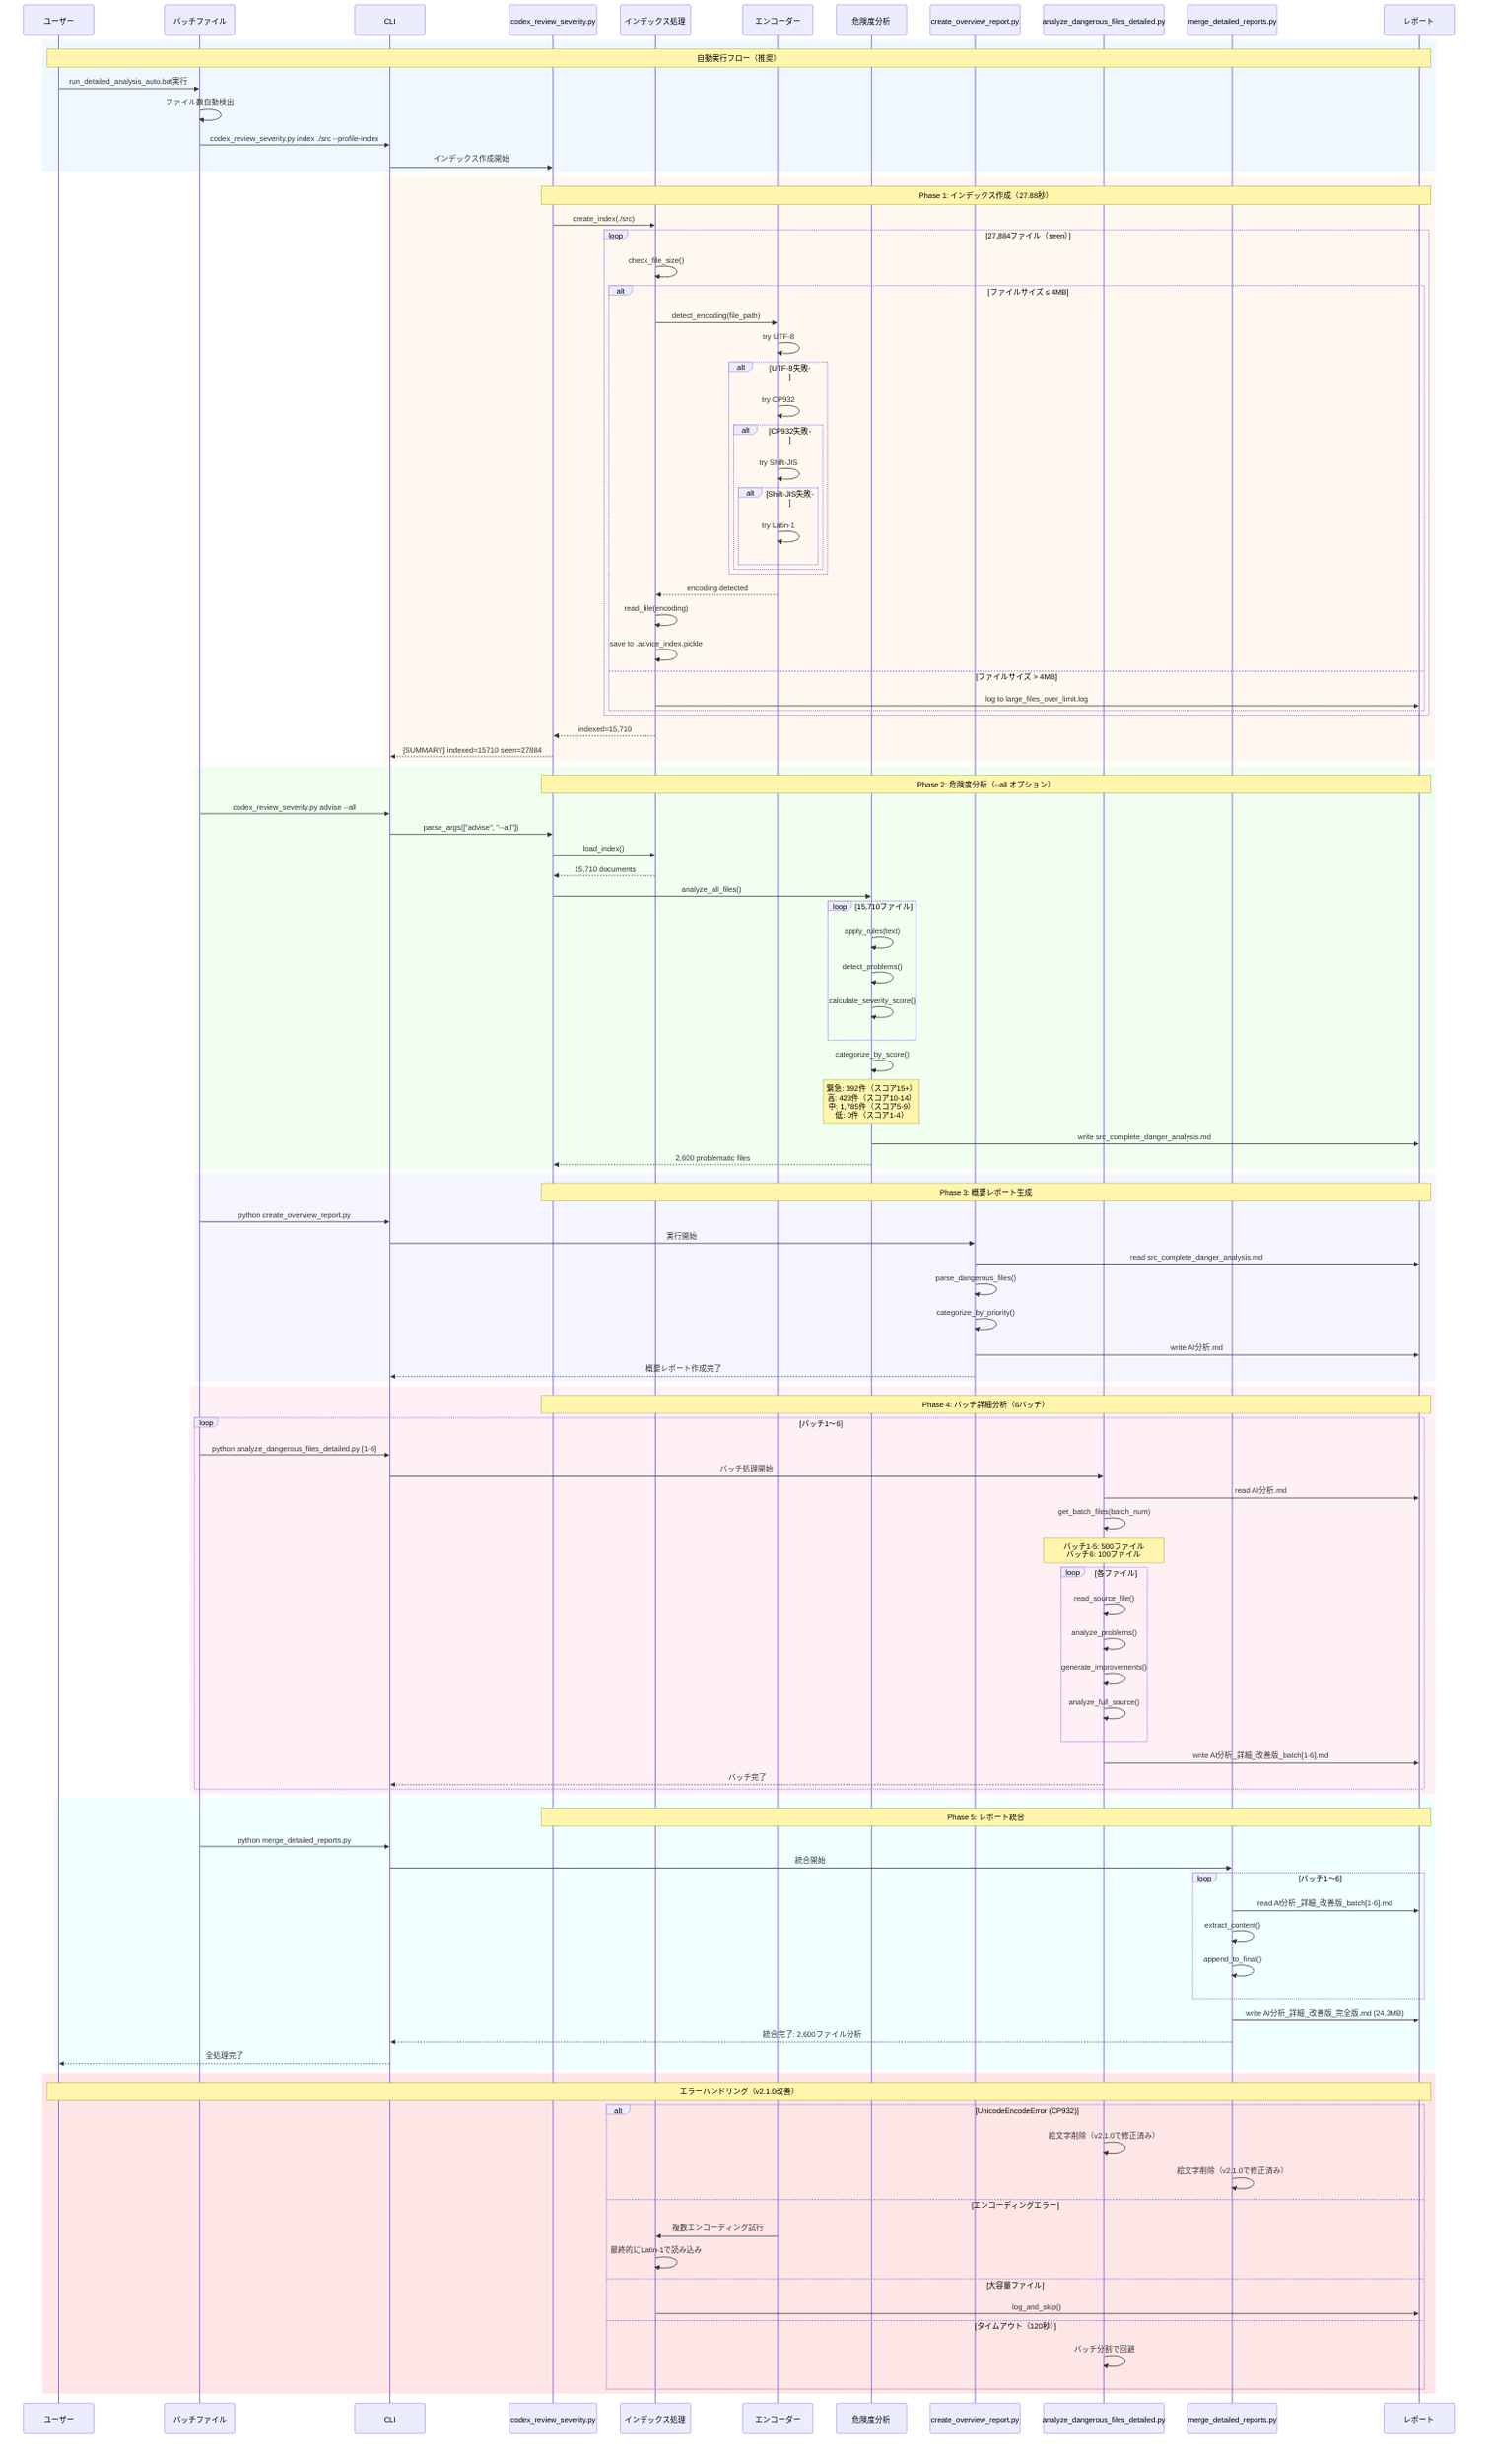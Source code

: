 sequenceDiagram
    %% コードレビューシステム シーケンス図 v2.1.0

    participant User as ユーザー
    participant Batch as バッチファイル
    participant CLI as CLI
    participant Main as codex_review_severity.py
    participant Index as インデックス処理
    participant Encoder as エンコーダー
    participant Danger as 危険度分析
    participant Overview as create_overview_report.py
    participant Detail as analyze_dangerous_files_detailed.py
    participant Merge as merge_detailed_reports.py
    participant Report as レポート

    %% バッチ実行フロー
    rect rgb(240, 248, 255)
        note over User,Report: 自動実行フロー（推奨）
        User->>Batch: run_detailed_analysis_auto.bat実行
        Batch->>Batch: ファイル数自動検出
        Batch->>CLI: codex_review_severity.py index ./src --profile-index
        CLI->>Main: インデックス作成開始
    end

    %% インデックス作成シーケンス
    rect rgb(255, 248, 240)
        note over Main,Report: Phase 1: インデックス作成（27.88秒）
        Main->>Index: create_index(./src)

        loop 27,884ファイル（seen）
            Index->>Index: check_file_size()
            alt ファイルサイズ ≤ 4MB
                Index->>Encoder: detect_encoding(file_path)
                Encoder->>Encoder: try UTF-8
                alt UTF-8失敗
                    Encoder->>Encoder: try CP932
                    alt CP932失敗
                        Encoder->>Encoder: try Shift-JIS
                        alt Shift-JIS失敗
                            Encoder->>Encoder: try Latin-1
                        end
                    end
                end
                Encoder-->>Index: encoding detected
                Index->>Index: read_file(encoding)
                Index->>Index: save to .advice_index.pickle
            else ファイルサイズ > 4MB
                Index->>Report: log to large_files_over_limit.log
            end
        end

        Index-->>Main: indexed=15,710
        Main-->>CLI: [SUMMARY] indexed=15710 seen=27884
    end

    %% 危険度分析シーケンス
    rect rgb(240, 255, 240)
        note over Main,Report: Phase 2: 危険度分析（--all オプション）
        Batch->>CLI: codex_review_severity.py advise --all
        CLI->>Main: parse_args(["advise", "--all"])
        Main->>Index: load_index()
        Index-->>Main: 15,710 documents

        Main->>Danger: analyze_all_files()
        loop 15,710ファイル
            Danger->>Danger: apply_rules(text)
            Danger->>Danger: detect_problems()
            Danger->>Danger: calculate_severity_score()
        end

        Danger->>Danger: categorize_by_score()
        note over Danger: 緊急: 392件（スコア15+）<br/>高: 423件（スコア10-14）<br/>中: 1,785件（スコア5-9）<br/>低: 0件（スコア1-4）

        Danger->>Report: write src_complete_danger_analysis.md
        Danger-->>Main: 2,600 problematic files
    end

    %% 概要レポート生成
    rect rgb(245, 245, 255)
        note over Main,Report: Phase 3: 概要レポート生成
        Batch->>CLI: python create_overview_report.py
        CLI->>Overview: 実行開始
        Overview->>Report: read src_complete_danger_analysis.md
        Overview->>Overview: parse_dangerous_files()
        Overview->>Overview: categorize_by_priority()
        Overview->>Report: write AI分析.md
        Overview-->>CLI: 概要レポート作成完了
    end

    %% バッチ詳細分析
    rect rgb(255, 240, 245)
        note over Main,Report: Phase 4: バッチ詳細分析（6バッチ）

        loop バッチ1〜6
            Batch->>CLI: python analyze_dangerous_files_detailed.py [1-6]
            CLI->>Detail: バッチ処理開始
            Detail->>Report: read AI分析.md
            Detail->>Detail: get_batch_files(batch_num)

            note over Detail: バッチ1-5: 500ファイル<br/>バッチ6: 100ファイル

            loop 各ファイル
                Detail->>Detail: read_source_file()
                Detail->>Detail: analyze_problems()
                Detail->>Detail: generate_improvements()
                Detail->>Detail: analyze_full_source()
            end

            Detail->>Report: write AI分析_詳細_改善版_batch[1-6].md
            Detail-->>CLI: バッチ完了
        end
    end

    %% レポート統合
    rect rgb(240, 255, 255)
        note over Main,Report: Phase 5: レポート統合
        Batch->>CLI: python merge_detailed_reports.py
        CLI->>Merge: 統合開始

        loop バッチ1〜6
            Merge->>Report: read AI分析_詳細_改善版_batch[1-6].md
            Merge->>Merge: extract_content()
            Merge->>Merge: append_to_final()
        end

        Merge->>Report: write AI分析_詳細_改善版_完全版.md (24.3MB)
        Merge-->>CLI: 統合完了: 2,600ファイル分析
        CLI-->>User: 全処理完了
    end

    %% エラーハンドリング
    rect rgb(255, 230, 230)
        note over User,Report: エラーハンドリング（v2.1.0改善）
        alt UnicodeEncodeError (CP932)
            Detail->>Detail: 絵文字削除（v2.1.0で修正済み）
            Merge->>Merge: 絵文字削除（v2.1.0で修正済み）
        else エンコーディングエラー
            Encoder->>Index: 複数エンコーディング試行
            Index->>Index: 最終的にLatin-1で読み込み
        else 大容量ファイル
            Index->>Report: log_and_skip()
        else タイムアウト（120秒）
            Detail->>Detail: バッチ分割で回避
        end
    end